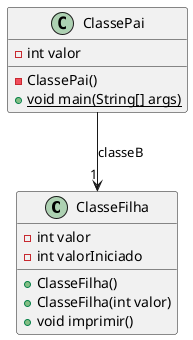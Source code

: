 @startuml
class ClasseFilha [[java:ClasseFilha]] {
	-int valor
	-int valorIniciado
	+ClasseFilha()
	+ClasseFilha(int valor)
	+void imprimir()
}
class ClassePai [[java:ClassePai]] {
	-int valor
	-ClassePai()
	+{static}void main(String[] args)
}
class ClasseFilha [[java:ClasseFilha]] {
}
ClassePai --> "1" ClasseFilha : classeB
@enduml